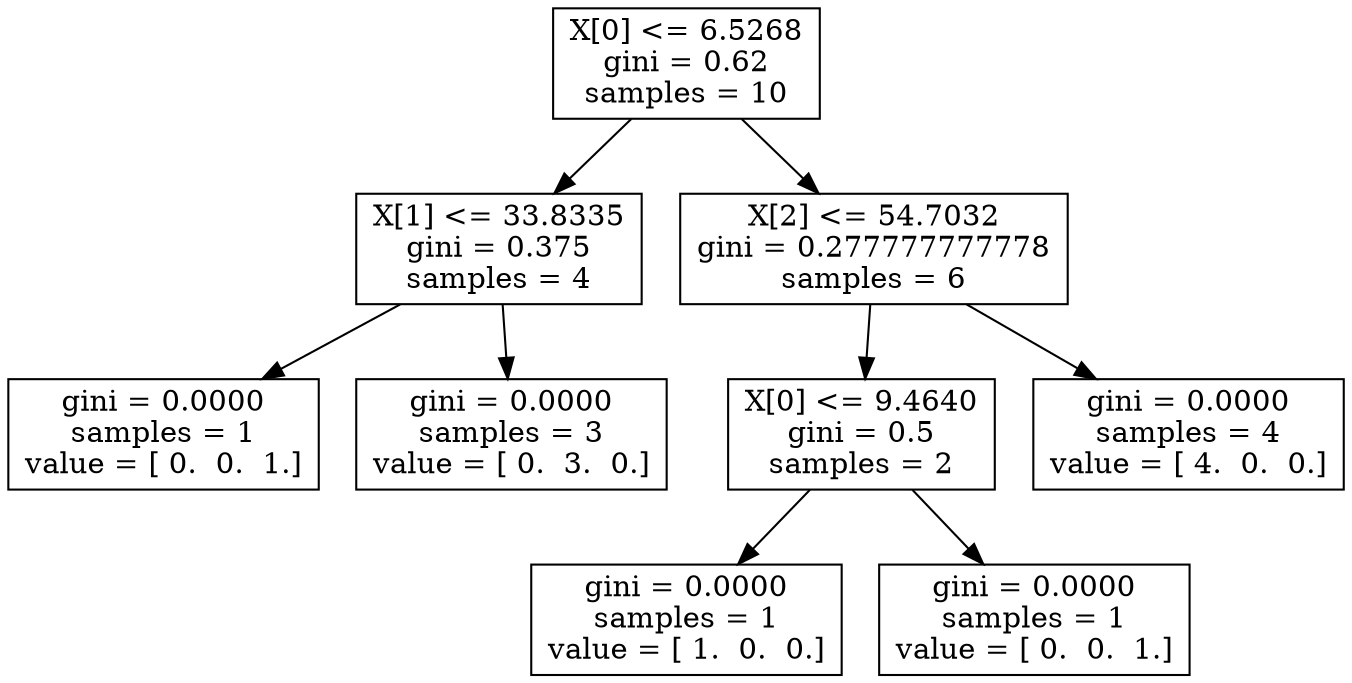 digraph Tree {
0 [label="X[0] <= 6.5268\ngini = 0.62\nsamples = 10", shape="box"] ;
1 [label="X[1] <= 33.8335\ngini = 0.375\nsamples = 4", shape="box"] ;
0 -> 1 ;
2 [label="gini = 0.0000\nsamples = 1\nvalue = [ 0.  0.  1.]", shape="box"] ;
1 -> 2 ;
3 [label="gini = 0.0000\nsamples = 3\nvalue = [ 0.  3.  0.]", shape="box"] ;
1 -> 3 ;
4 [label="X[2] <= 54.7032\ngini = 0.277777777778\nsamples = 6", shape="box"] ;
0 -> 4 ;
5 [label="X[0] <= 9.4640\ngini = 0.5\nsamples = 2", shape="box"] ;
4 -> 5 ;
6 [label="gini = 0.0000\nsamples = 1\nvalue = [ 1.  0.  0.]", shape="box"] ;
5 -> 6 ;
7 [label="gini = 0.0000\nsamples = 1\nvalue = [ 0.  0.  1.]", shape="box"] ;
5 -> 7 ;
8 [label="gini = 0.0000\nsamples = 4\nvalue = [ 4.  0.  0.]", shape="box"] ;
4 -> 8 ;
}